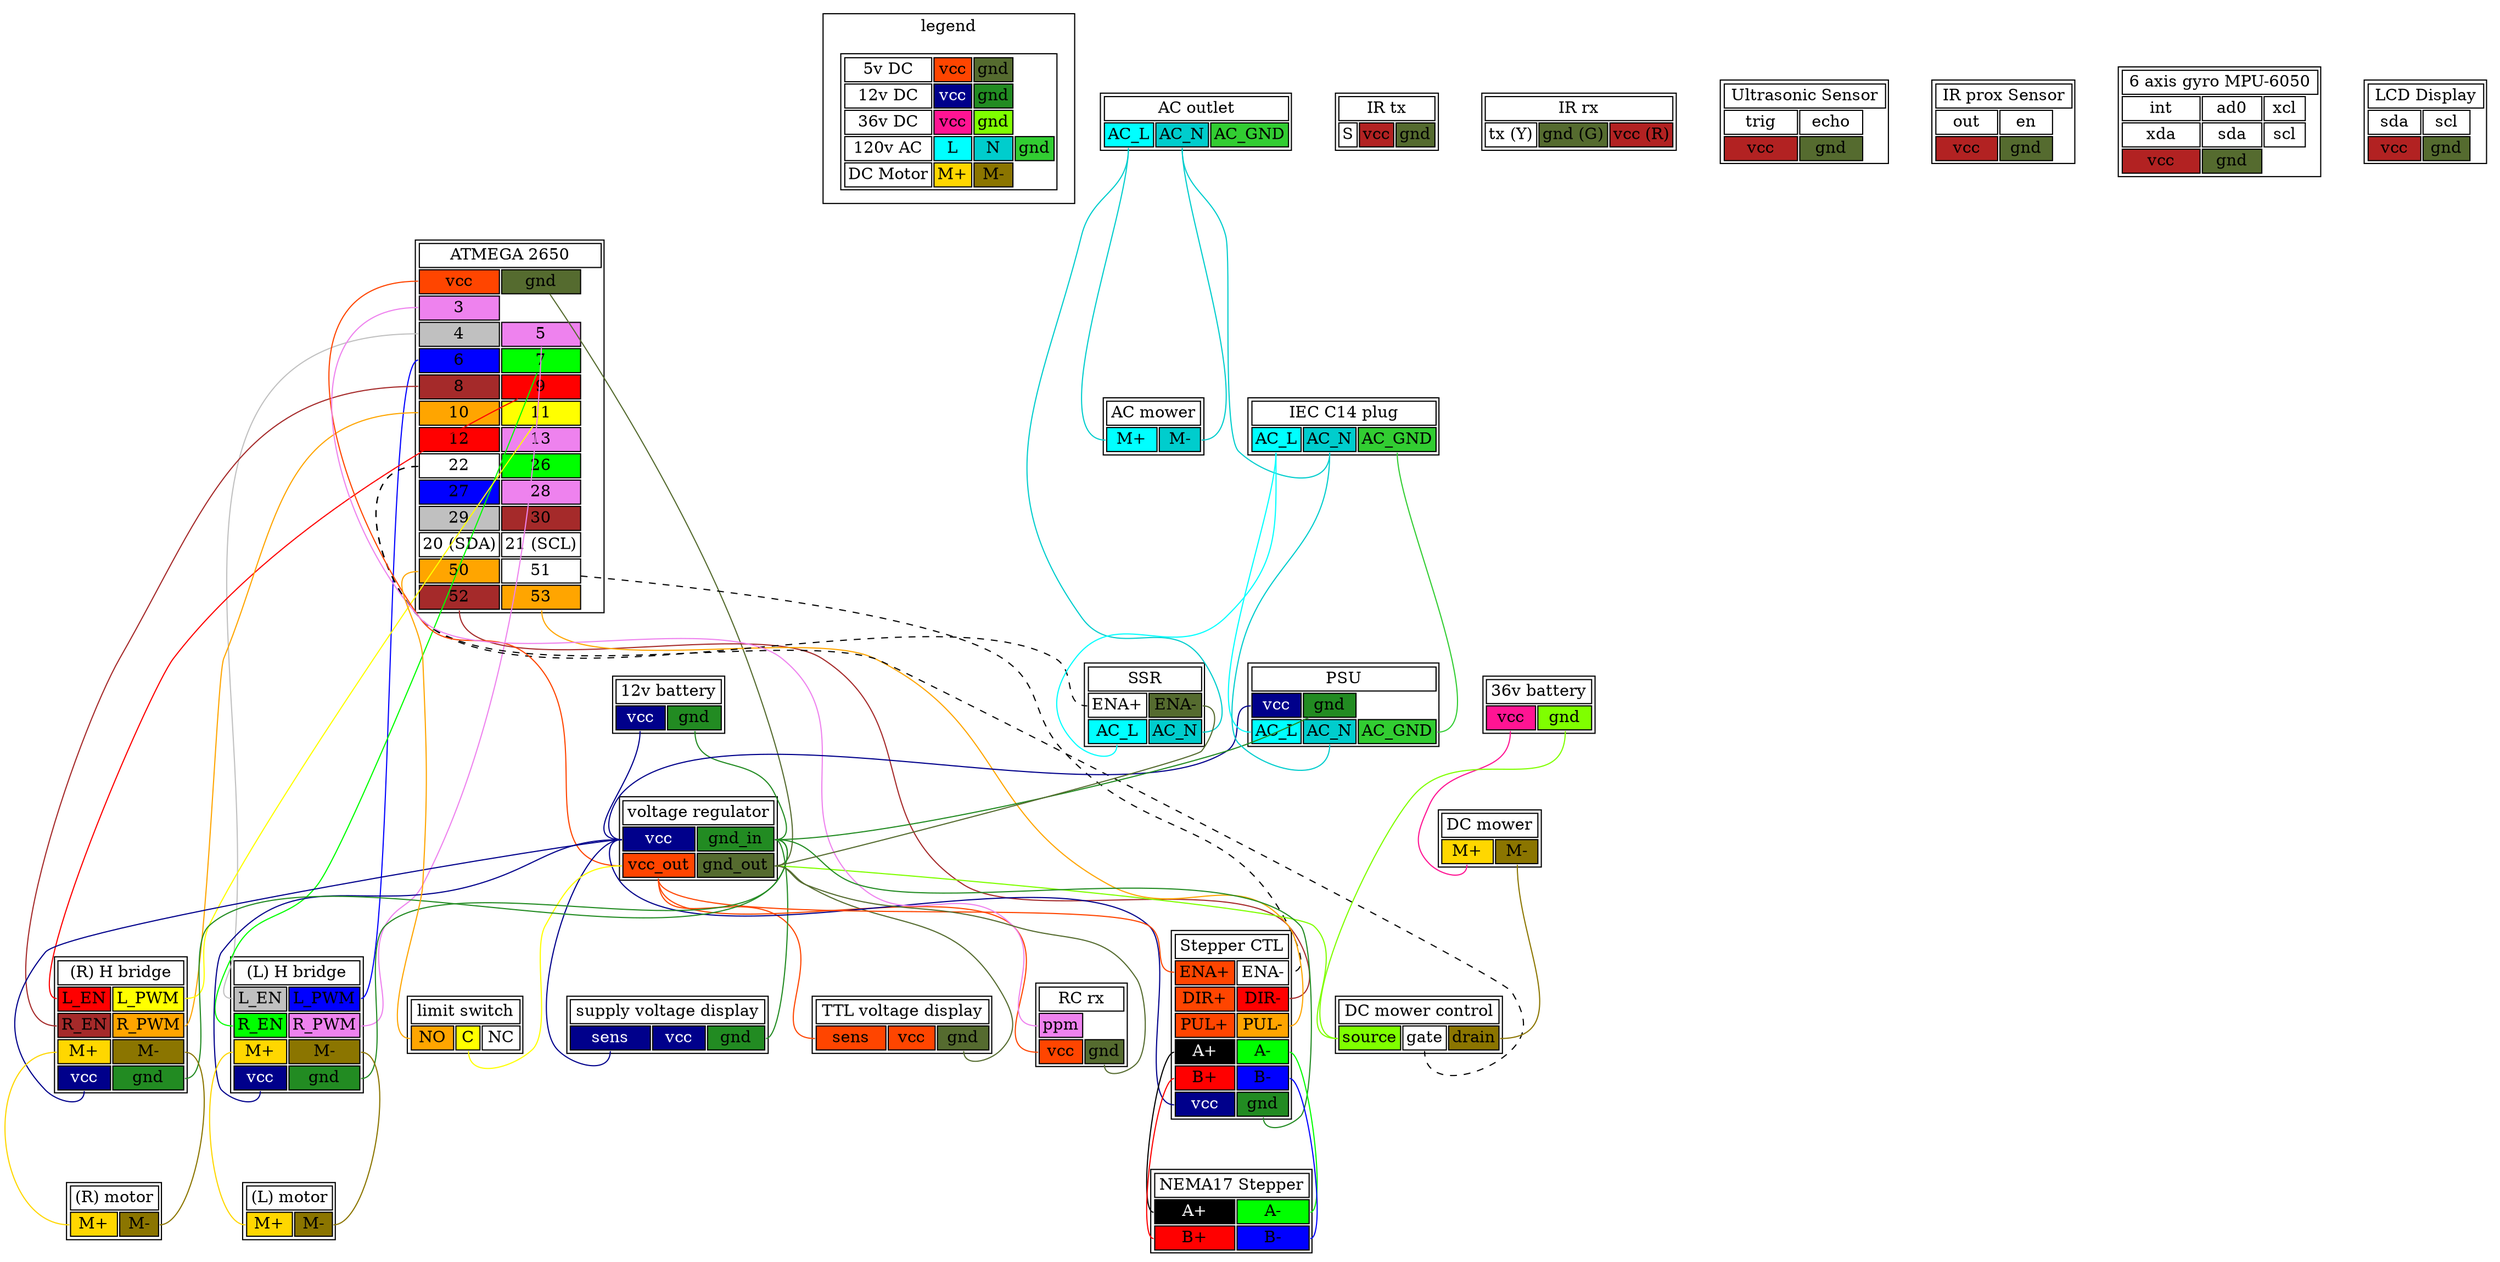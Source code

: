 graph {
	node [shape=none];
	graph [nodesep=0.3];
	// ov erlap = scale;

	subgraph cluster_legend {
		label="legend";
		component [label=<<table>
			<tr><td>5v DC</td>
				<td bgcolor="orangered">vcc</td>
				<td bgcolor="darkolivegreen">gnd</td></tr>
			<tr><td>12v DC</td>
				<td bgcolor="blue4"><font color="white">vcc</font></td>
				<td bgcolor="forestgreen">gnd</td></tr>
			<tr><td>36v DC</td>
				<td bgcolor="deeppink">vcc</td>
				<td bgcolor="chartreuse">gnd</td></tr>
			<tr><td>120v AC</td>
				<td bgcolor="cyan">L</td>
				<td bgcolor="cyan3">N</td>
				<td bgcolor="limegreen">gnd</td></tr>
			<tr><td>DC Motor</td>
				<td bgcolor="gold1">M+</td>
				<td bgcolor="gold4">M-</td></tr>
			</table>>]
	}

	// subgraph cluster_control {
		// label="control";
		mega [label=<<table>
			<tr><td colspan="11">ATMEGA 2650</td></tr>
			<tr>
				<td port="vcc" bgcolor="orangered">vcc</td>
				<td port="gnd" bgcolor="darkolivegreen">gnd</td>
			</tr><tr>
				<td port="3" bgcolor="violet">3</td>
			</tr><tr>
				<td port="4" bgcolor="gray">4</td>
				<td port="5" bgcolor="violet">5</td>
			</tr><tr>
				<td port="6" bgcolor="blue">6</td>
				<td port="7" bgcolor="green">7</td>
			</tr><tr>
				<td port="8" bgcolor="brown">8</td>
				<td port="9" bgcolor="red">9</td>
			</tr><tr>
				<td port="10" bgcolor="orange">10</td>
				<td port="11" bgcolor="yellow">11</td>
			</tr><tr>
				<td port="12" bgcolor="red">12</td>
				<td port="13" bgcolor="violet">13</td>
			</tr><tr>
				<td port="22" bgcolor="white">22</td>
				<td port="26" bgcolor="green">26</td>
			</tr><tr>
				<td port="27" bgcolor="blue">27</td>
				<td port="28" bgcolor="violet">28</td>
			</tr><tr>
				<td port="29" bgcolor="gray">29</td>
				<td port="30" bgcolor="brown">30</td>
			</tr><tr>
				<td port="sda">20 (SDA)</td>
				<td port="scl">21 (SCL)</td>
			</tr><tr>
				<td port="50" bgcolor="orange">50</td>
				<td port="51" bgcolor="white">51</td>
			</tr><tr>
				<td port="52" bgcolor="brown">52</td>
				<td port="53" bgcolor="orange">53</td>				
			</tr>
			</table>>];
		vreg [label=<<table>
			<tr><td colspan="2">voltage regulator</td></tr>
			<tr><td port="vcc_in" bgcolor="blue4"><font color="white">vcc</font></td>
				<td port="gnd_in" bgcolor="forestgreen">gnd_in</td></tr>
			<tr><td port="vcc_out" bgcolor="orangered">vcc_out</td>
				<td port="gnd_out" bgcolor="darkolivegreen">gnd_out</td></tr></table>>];
		vdisp_ttl [label=<<table>
			<tr><td colspan="3">TTL voltage display</td></tr>
			<tr><td port="sens" bgcolor="orangered">sens</td>
				<td port="vcc" bgcolor="orangered">vcc</td>
				<td port="gnd" bgcolor="darkolivegreen">gnd</td></tr></table>>];
		vdisp_supply [label=<<table>
			<tr><td colspan="3">supply voltage display</td></tr>
			<tr><td port="sens" bgcolor="blue4"><font color="white">sens</font></td>
				<td port="vcc" bgcolor="blue4"><font color="white">vcc</font></td>
				<td port="gnd" bgcolor="forestgreen">gnd</td></tr></table>>];
		l_h_bridge [label=<<table>
			<tr><td colspan="2">(L) H bridge</td></tr>
			<tr><td port="L_EN" bgcolor="gray">L_EN</td>
				<td port="L_PWM" bgcolor="blue">L_PWM</td></tr>
			<tr><td port="R_EN" bgcolor="green">R_EN</td>
				<td port="R_PWM" bgcolor="violet">R_PWM</td></tr>
			<tr><td port="m_plus" bgcolor="gold1">M+</td>
				<td port="m_minus" bgcolor="gold4">M-</td></tr>
			<tr><td port="vcc" bgcolor="blue4"><font color="white">vcc</font></td>
				<td port="gnd" bgcolor="forestgreen">gnd</td></tr></table>>];
		r_h_bridge [label=<<table>
			<tr><td colspan="2">(R) H bridge</td></tr>
			<tr><td port="L_EN" bgcolor="red">L_EN</td>
				<td port="L_PWM" bgcolor="yellow">L_PWM</td></tr>
			<tr><td port="R_EN" bgcolor="brown">R_EN</td>
				<td port="R_PWM" bgcolor="orange">R_PWM</td></tr>
			<tr><td port="m_plus" bgcolor="gold1">M+</td>
				<td port="m_minus" bgcolor="gold4">M-</td></tr>
			<tr><td port="vcc" bgcolor="blue4"><font color="white">vcc</font></td>
				<td port="gnd" bgcolor="forestgreen">gnd</td></tr></table>>];
		rc [label=<<table><tr><td colspan="2">RC rx</td></tr>
			<tr><td port="ppm" bgcolor="violet">ppm</td></tr>
			<tr><td port="vcc" bgcolor="orangered">vcc</td>
				<td port="gnd" bgcolor="darkolivegreen">gnd</td></tr></table>>];
		step_driver [label=<<table>
			<tr><td colspan="2">Stepper CTL</td></tr>
			<tr><td port="ENA_plus" bgcolor="orangered">ENA+</td>
				<td port="ENA">ENA-</td></tr>
			<tr><td port="DIR_plus" bgcolor="orangered">DIR+</td>
				<td port="DIR" bgcolor="red">DIR-</td></tr>
			<tr><td port="PUL_plus" bgcolor="orangered">PUL+</td>
				<td port="PUL" bgcolor="orange">PUL-</td></tr>
			<tr><td port="A_plus" bgcolor="black"><font color="white">A+</font></td>
				<td port="A_minus" bgcolor="green">A-</td></tr>
			<tr><td port="B_plus" bgcolor="red">B+</td>
				<td port="B_minus" bgcolor="blue">B-</td></tr>
			<tr><td port="vcc" bgcolor="blue4"><font color="white">vcc</font></td>
				<td port="gnd" bgcolor="forestgreen">gnd</td></tr></table>>];
	// }

	// subgraph cluster_chassis {
		// label="chassis";
		battery_12v [label=<<table><tr><td colspan="2">12v battery</td></tr>
			<tr><td port="vcc" bgcolor="blue4"><font color="white">vcc</font></td>
				<td port="gnd" bgcolor="forestgreen">gnd</td></tr></table>>];

		nema [label=<<table>
			<tr><td colspan="2">NEMA17 Stepper</td></tr>
			<tr><td port="A_plus" bgcolor="black"><font color="white">A+</font></td>
				<td port="A_minus" bgcolor="green">A-</td></tr>
			<tr><td port="B_plus" bgcolor="red">B+</td>
				<td port="B_minus" bgcolor="blue">B-</td></tr></table>>];
		limit_switch [label=<<table><tr><td colspan="3">limit switch</td></tr>
			<tr><td port="NO" bgcolor="orange">NO</td>
				<td port="C" bgcolor="yellow">C</td>
				<td port="NC">NC</td></tr></table>>];
		l_motor [label=<<table><tr><td colspan="2">(L) motor</td></tr>
			<tr><td port="m_plus" bgcolor="gold1">M+</td>
				<td port="m_minus" bgcolor="gold4">M-</td></tr></table>>];
		r_motor [label=<<table><tr><td colspan="2">(R) motor</td></tr>
			<tr><td port="m_plus" bgcolor="gold1">M+</td>
				<td port="m_minus" bgcolor="gold4">M-</td></tr></table>>];
	// }

	// subgraph cluster_ac_power {
		// label="AC power";
		psu [label=<<table><tr><td colspan="3">PSU</td></tr>
			<tr><td port="vcc" bgcolor="blue4"><font color="white">vcc</font></td>
				<td port="gnd" bgcolor="forestgreen">gnd</td></tr>
			<tr><td port="AC_L" bgcolor="cyan">AC_L</td>
				<td port="AC_N" bgcolor="cyan3">AC_N</td>
				<td port="AC_GND" bgcolor="limegreen">AC_GND</td></tr></table>>];
		ac_mower [label=<<table><tr><td colspan="2">AC mower</td></tr>
		    <tr><td port="m_plus" bgcolor="cyan">M+</td>
			    <td port="m_minus" bgcolor="cyan3">M-</td></tr></table>>];
		ac_outlet [label=<<table><tr><td colspan="3">AC outlet</td></tr>
		    <tr><td port="AC_L" bgcolor="cyan">AC_L</td>
			    <td port="AC_N" bgcolor="cyan3">AC_N</td>
			    <td port="AC_GND" bgcolor="limegreen">AC_GND</td></tr></table>>];
		iec_plug [label=<<table><tr><td colspan="3">IEC C14 plug</td></tr>
		    <tr><td port="AC_L" bgcolor="cyan">AC_L</td>
			    <td port="AC_N" bgcolor="cyan3">AC_N</td>
			    <td port="AC_GND" bgcolor="limegreen">AC_GND</td></tr></table>>];
		ssr [label=<<table>
			<tr><td colspan="2">SSR</td></tr>
			<tr><td port="ENA">ENA+</td>
				<td port="gnd" bgcolor="darkolivegreen">ENA-</td></tr>
			<tr><td port="AC_L" bgcolor="cyan">AC_L</td>
				<td port="AC_N" bgcolor="cyan3">AC_N</td></tr></table>>];
	// }

	// subgraph cluster_36v {
		// label="36v";
		battery_36v [label=<<table><tr><td colspan="2">36v battery</td></tr>
			<tr><td port="vcc" bgcolor="deeppink">vcc</td>
				<td port="gnd" bgcolor="chartreuse">gnd</td></tr></table>>];
		dc_mower [label=<<table><tr><td colspan="2">DC mower</td></tr>
		    <tr><td port="m_plus" bgcolor="gold1">M+</td>
			    <td port="m_minus" bgcolor="gold4">M-</td></tr></table>>];
		dc_mower_ctl [label=<<table><tr><td colspan="3">DC mower control</td></tr>
		    <tr><td port="source" bgcolor="chartreuse">source</td>
			    <td port="gate">gate</td>
			    <td port="drain" bgcolor="gold4">drain</td></tr></table>>];
	//}

	//subgraph cluster_todo {
		ir_tx [label=<<table><tr><td colspan="3">IR tx</td></tr>
		    <tr><td port="S">S</td>
			    <td bgcolor="firebrick">vcc</td>
				<td bgcolor="darkolivegreen">gnd</td></tr></table>>];

		ir_rx [label=<<table><tr><td colspan="3">IR rx</td></tr>
		    <tr><td port="tx">tx (Y)</td>
			    <td port="gnd" bgcolor="darkolivegreen">gnd (G)</td>
			    <td port="vcc" bgcolor="firebrick">vcc (R)</td></tr></table>>];

		ultrasonic_sens [label=<<table><tr><td colspan="4">Ultrasonic Sensor</td></tr>
		    <tr><td port="trig">trig</td>
			    <td port="echo">echo</td></tr>
			<tr><td bgcolor="firebrick">vcc</td>
				<td bgcolor="darkolivegreen">gnd</td></tr></table>>];

		avoid_sens [label=<<table><tr><td colspan="4">IR prox Sensor</td></tr>
		    <tr><td port="out">out</td>
			    <td port="en">en</td></tr>
			<tr><td bgcolor="firebrick">vcc</td>
				<td bgcolor="darkolivegreen">gnd</td></tr></table>>];

		gyro_6axis [label=<<table><tr><td colspan="4">6 axis gyro MPU-6050</td></tr>
		    <tr><td port="int">int</td>
			    <td port="ad0">ad0</td>
				<td port="xcl">xcl</td></tr>
			<tr><td port="xda">xda</td>
			    <td port="sda">sda</td>
				<td port="scl">scl</td></tr>
			<tr><td bgcolor="firebrick">vcc</td>
				<td bgcolor="darkolivegreen">gnd</td></tr></table>>];

		lcd_display [label=<<table><tr><td colspan="4">LCD Display</td></tr>
		    <tr><td port="sda">sda</td>
			    <td port="scl">scl</td></tr>
			<tr><td bgcolor="firebrick">vcc</td>
				<td bgcolor="darkolivegreen">gnd</td></tr></table>>];
	
	// 	rpi;
	// 	rpi_cam;
	// 	rpi_lcd;
	// //}

	// mega -- rpi;

	// rpi -- rpi_cam;
	// rpi -- rpi_lcd;

    // mega -- ir_tx;
    // mega -- ir_rx;

    // mega -- avoid_sens;
    // mega -- ultrasonic_sens;
    // mega -- gyro_6axis;
    // mega -- lcd_display;
    // mega -- gyro_9axis;
    // mega -- gps_rx;

	vreg:vcc_in -- vdisp_supply:sens [color=blue4];
	// vdisp_supply:vcc -- vdisp_supply:sens [color=blue4];
	vreg:gnd_in -- vdisp_supply:gnd [color=forestgreen];

	vreg:vcc_out -- vdisp_ttl:sens [color=orangered];
	// vdisp_ttl:vcc -- vdisp_ttl:sens [color=orangered];
	vreg:gnd_out -- vdisp_ttl:gnd [color=darkolivegreen];

	battery_36v:vcc -- dc_mower:m_plus [color=deeppink];
	dc_mower:m_minus -- dc_mower_ctl:drain [color=gold4];
	battery_36v:gnd -- dc_mower_ctl:source [color=chartreuse];
	

	battery_12v:vcc -- vreg:vcc_in [color=blue4];
	psu:vcc -- vreg:vcc_in [color=blue4];
	battery_12v:gnd -- vreg:gnd_in [color=forestgreen];
	psu:gnd -- vreg:gnd_in [color=forestgreen];

	vreg:vcc_in -- l_h_bridge:vcc [color=blue4];
	l_h_bridge:gnd -- vreg:gnd_in [color=forestgreen];
	vreg:vcc_in -- r_h_bridge:vcc [color=blue4];
	r_h_bridge:gnd -- vreg:gnd_in [color=forestgreen];

	vreg:vcc_in -- step_driver:vcc [color=blue4];
	step_driver:gnd -- vreg:gnd_in [color=forestgreen];

	vreg:vcc_out -- mega:vcc [color=orangered];
	mega:gnd -- vreg:gnd_out [color=darkolivegreen];
	vreg:vcc_out -- rc:vcc [color=orangered];
	rc:gnd -- vreg:gnd_out [color=darkolivegreen];

	rc:ppm -- mega:3 [color=violet];
	mega:4 -- l_h_bridge:L_EN [color=gray];
	mega:5 -- l_h_bridge:R_PWM [color=violet];
	mega:6 -- l_h_bridge:L_PWM [color=blue];
	mega:7 -- l_h_bridge:R_EN [color=green];
	mega:8 -- r_h_bridge:R_EN [color=brown];
	mega:9 -- r_h_bridge:L_EN [color=red];
	mega:10 -- r_h_bridge:R_PWM [color=orange];
	mega:11 -- r_h_bridge:L_PWM [color=yellow];

	mega:22 -- ssr:ENA [style=dashed];
	mega:22 -- dc_mower_ctl:gate [style=dashed];
	ssr:gnd -- vreg:gnd_out [color=darkolivegreen];
	vreg:vcc_out -- limit_switch:C [color=yellow];
	limit_switch:NO -- mega:50 [color=orange];
	mega:51 -- step_driver:ENA [style=dashed];
	mega:52 -- step_driver:DIR [color=brown];
	mega:53 -- step_driver:PUL [color=orange];

	iec_plug:AC_L -- psu:AC_L [color=cyan];
	iec_plug:AC_N -- psu:AC_N [color=cyan3];
	iec_plug:AC_GND -- psu:AC_GND [color=limegreen];
	ac_outlet:AC_L -- ssr:AC_N [color=cyan3];
	ac_outlet:AC_N -- iec_plug:AC_N [color=cyan3];
	iec_plug:AC_L -- ssr:AC_L [color=cyan];
	ac_outlet:AC_L -- ac_mower:m_plus [color=cyan3];
	ac_mower:m_minus -- ac_outlet:AC_N [color=cyan3];

	vreg:vcc_out -- step_driver:ENA_plus [color=orangered];
	// vreg:vcc_out -- step_driver:DIR_plus [color=orangered];
	// vreg:vcc_out -- step_driver:PUL_plus [color=orangered];
	step_driver:A_plus -- nema:A_plus [color=black];
	step_driver:B_plus -- nema:B_plus [color=red];
	step_driver:A_minus -- nema:A_minus [color=green];
	step_driver:B_minus -- nema:B_minus [color=blue];

	l_h_bridge:m_plus -- l_motor:m_plus [color=gold1];
	l_h_bridge:m_minus -- l_motor:m_minus [color=gold4];
	r_h_bridge:m_plus -- r_motor:m_plus [color=gold1];
	r_h_bridge:m_minus -- r_motor:m_minus [color=gold4];

	vreg:gnd_out -- dc_mower_ctl:source [color=chartreuse];
}